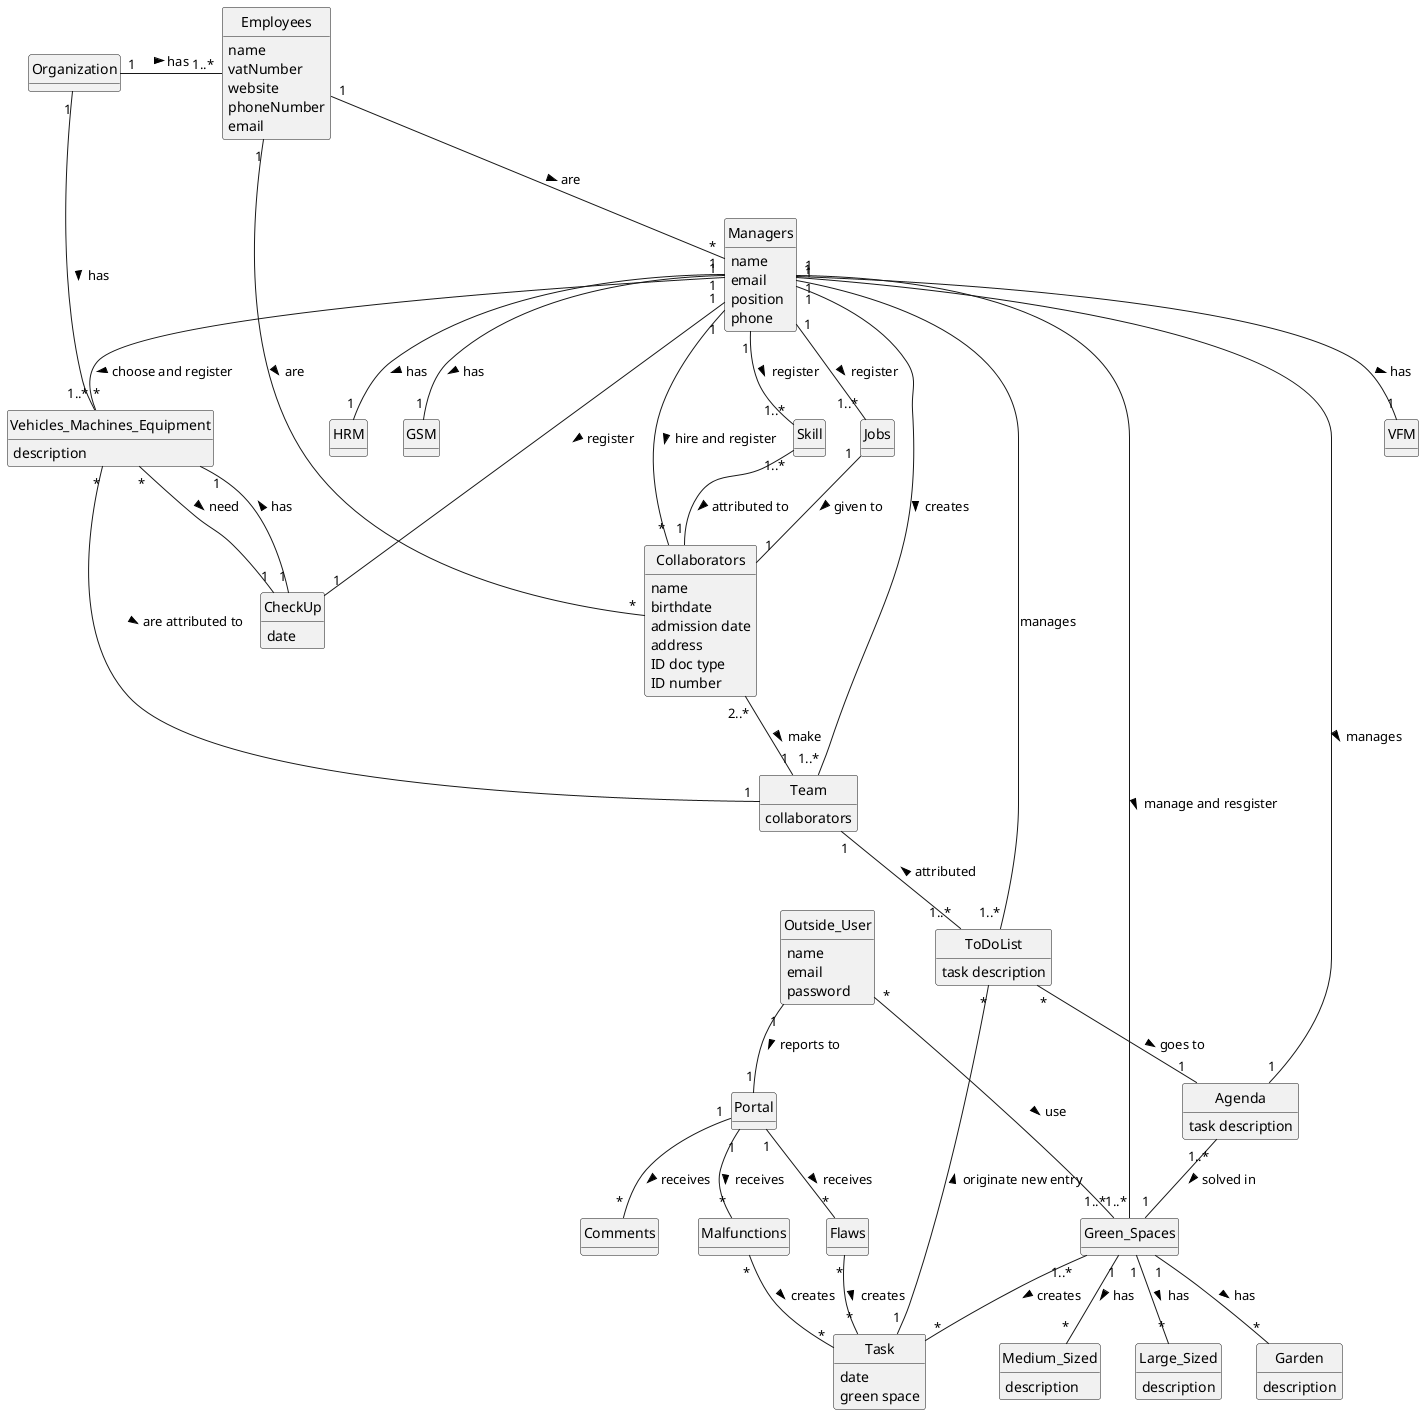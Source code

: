 @startuml
skinparam monochrome true
skinparam packageStyle rectangle
skinparam shadowing false
'skinparam linetype ortho
'left to right direction
skinparam classAttributeIconSize 0
hide circle
hide methods
class Task {
    date
    green space
}
class Outside_User{
    name
    email
    password
}
class Portal{}
class Malfunctions{}
class Flaws{}
class Comments{}
class Agenda{
    task description
}
class Garden{
    description
}
class Medium_Sized{
    description
}
class Large_Sized{
    description
}
class Vehicles_Machines_Equipment{
    description
}
class VFM{}
class HRM{}
class GSM{}
class Green_Spaces{

}
class Team{
    collaborators
}

class Collaborators{
    name
    birthdate
    admission date
    address
    contact info (mobile and email)
    ID doc type
    ID number
}
class Employees {
    name
    vatNumber
    website
    phoneNumber
    email
}

class ToDoList {
    task description
}

class Managers {
    name
    email
    position
    phone
}
class Organization{}
class CheckUp{
    date
}
class Skill{}
class Jobs{}

Organization "1" - "1..*" Employees : has >
Organization "1"- "1..*"Vehicles_Machines_Equipment: has >
Employees "1" -- "*" Collaborators: are >
Employees "1" -- "*" Managers : are >
Managers "1" -- "1"GSM: has >
Managers "1" -- "1"HRM: has >
Managers "1" -- "1"VFM: has >
Managers "1" -- "1..*"Team: creates >
Managers "1"-- "1..*"Green_Spaces: manage and resgister >
Managers "1"-- "*"Collaborators: hire and register >
Managers "1"-- "*"Vehicles_Machines_Equipment: choose and register >
Managers "1" -- "1..*" Skill: register >
Managers "1" -- "1..*" Jobs: register >
Managers "1" -- "1" Agenda: manages >
Managers "1" -- "1..*" ToDoList: manages
Skill "1..*" -- "1"Collaborators: attributed to >
Jobs "1" -- "1"Collaborators: given to >
Vehicles_Machines_Equipment "*" -- "1"Team: are attributed to >
Vehicles_Machines_Equipment "*" -- "1" CheckUp: need >
Task "1"-- "*"ToDoList: originate new entry >
Green_Spaces"1" -- "*" Garden: has >
Green_Spaces "1" -- "*" Medium_Sized: has >
Green_Spaces "1" -- "*" Large_Sized: has >
Green_Spaces "1..*" -- "*" Task : creates >
Collaborators "2..*"-- "1"Team : make >
Team"1" -- "1..*"ToDoList : attributed <
Agenda "1..*"-- "1" Green_Spaces: solved in >
ToDoList "*" -- "1"Agenda : goes to >
Portal "1" -- "*"Malfunctions: receives >
Portal "1" -- "*"Flaws: receives >
Portal "1" -- "*"Comments: receives >
Outside_User "1" -- "1" Portal : reports to >
Outside_User "*" -- "1..*"Green_Spaces: use >
Malfunctions "*"-- "*" Task: creates >
Flaws "*" -- "*" Task : creates >
Managers "1" -- "1" CheckUp: register >
CheckUp "1" -- "1" Vehicles_Machines_Equipment: has >

@enduml